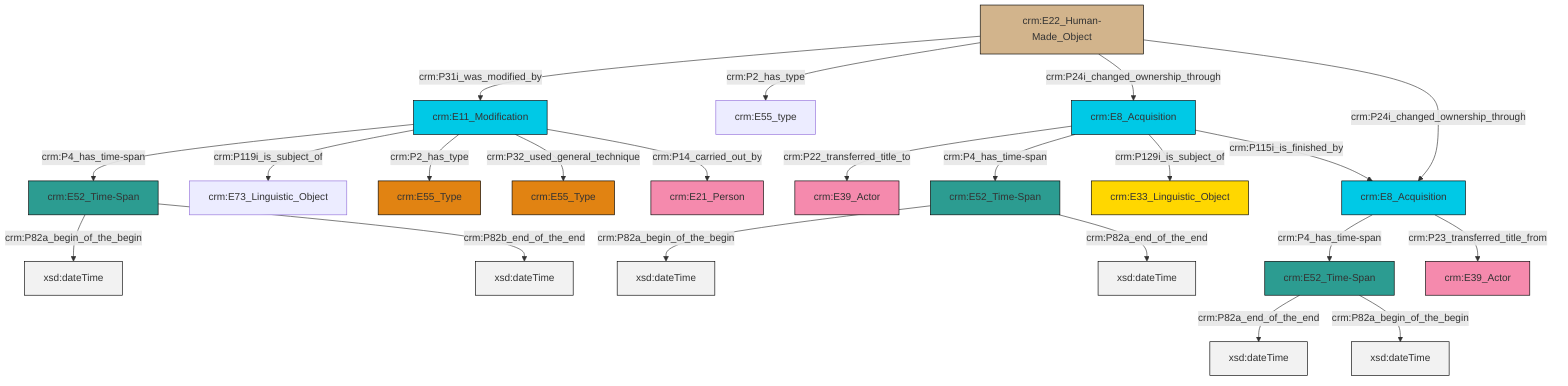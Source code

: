 graph TD
classDef Literal fill:#f2f2f2,stroke:#000000;
classDef CRM_Entity fill:#FFFFFF,stroke:#000000;
classDef Temporal_Entity fill:#00C9E6, stroke:#000000;
classDef Type fill:#E18312, stroke:#000000;
classDef Time-Span fill:#2C9C91, stroke:#000000;
classDef Appellation fill:#FFEB7F, stroke:#000000;
classDef Place fill:#008836, stroke:#000000;
classDef Persistent_Item fill:#B266B2, stroke:#000000;
classDef Conceptual_Object fill:#FFD700, stroke:#000000;
classDef Physical_Thing fill:#D2B48C, stroke:#000000;
classDef Actor fill:#f58aad, stroke:#000000;
classDef PC_Classes fill:#4ce600, stroke:#000000;
classDef Multi fill:#cccccc,stroke:#000000;

0["crm:E52_Time-Span"]:::Time-Span -->|crm:P82a_begin_of_the_begin| 1[xsd:dateTime]:::Literal
2["crm:E52_Time-Span"]:::Time-Span -->|crm:P82a_end_of_the_end| 3[xsd:dateTime]:::Literal
8["crm:E11_Modification"]:::Temporal_Entity -->|crm:P4_has_time-span| 10["crm:E52_Time-Span"]:::Time-Span
15["crm:E8_Acquisition"]:::Temporal_Entity -->|crm:P4_has_time-span| 2["crm:E52_Time-Span"]:::Time-Span
16["crm:E22_Human-Made_Object"]:::Physical_Thing -->|crm:P31i_was_modified_by| 8["crm:E11_Modification"]:::Temporal_Entity
16["crm:E22_Human-Made_Object"]:::Physical_Thing -->|crm:P2_has_type| 11["crm:E55_type"]:::Default
10["crm:E52_Time-Span"]:::Time-Span -->|crm:P82a_begin_of_the_begin| 17[xsd:dateTime]:::Literal
15["crm:E8_Acquisition"]:::Temporal_Entity -->|crm:P23_transferred_title_from| 13["crm:E39_Actor"]:::Actor
2["crm:E52_Time-Span"]:::Time-Span -->|crm:P82a_begin_of_the_begin| 18[xsd:dateTime]:::Literal
8["crm:E11_Modification"]:::Temporal_Entity -->|crm:P119i_is_subject_of| 4["crm:E73_Linguistic_Object"]:::Default
8["crm:E11_Modification"]:::Temporal_Entity -->|crm:P2_has_type| 23["crm:E55_Type"]:::Type
0["crm:E52_Time-Span"]:::Time-Span -->|crm:P82a_end_of_the_end| 24[xsd:dateTime]:::Literal
16["crm:E22_Human-Made_Object"]:::Physical_Thing -->|crm:P24i_changed_ownership_through| 25["crm:E8_Acquisition"]:::Temporal_Entity
25["crm:E8_Acquisition"]:::Temporal_Entity -->|crm:P22_transferred_title_to| 28["crm:E39_Actor"]:::Actor
10["crm:E52_Time-Span"]:::Time-Span -->|crm:P82b_end_of_the_end| 29[xsd:dateTime]:::Literal
8["crm:E11_Modification"]:::Temporal_Entity -->|crm:P32_used_general_technique| 33["crm:E55_Type"]:::Type
8["crm:E11_Modification"]:::Temporal_Entity -->|crm:P14_carried_out_by| 21["crm:E21_Person"]:::Actor
25["crm:E8_Acquisition"]:::Temporal_Entity -->|crm:P4_has_time-span| 0["crm:E52_Time-Span"]:::Time-Span
16["crm:E22_Human-Made_Object"]:::Physical_Thing -->|crm:P24i_changed_ownership_through| 15["crm:E8_Acquisition"]:::Temporal_Entity
25["crm:E8_Acquisition"]:::Temporal_Entity -->|crm:P129i_is_subject_of| 6["crm:E33_Linguistic_Object"]:::Conceptual_Object
25["crm:E8_Acquisition"]:::Temporal_Entity -->|crm:P115i_is_finished_by| 15["crm:E8_Acquisition"]:::Temporal_Entity